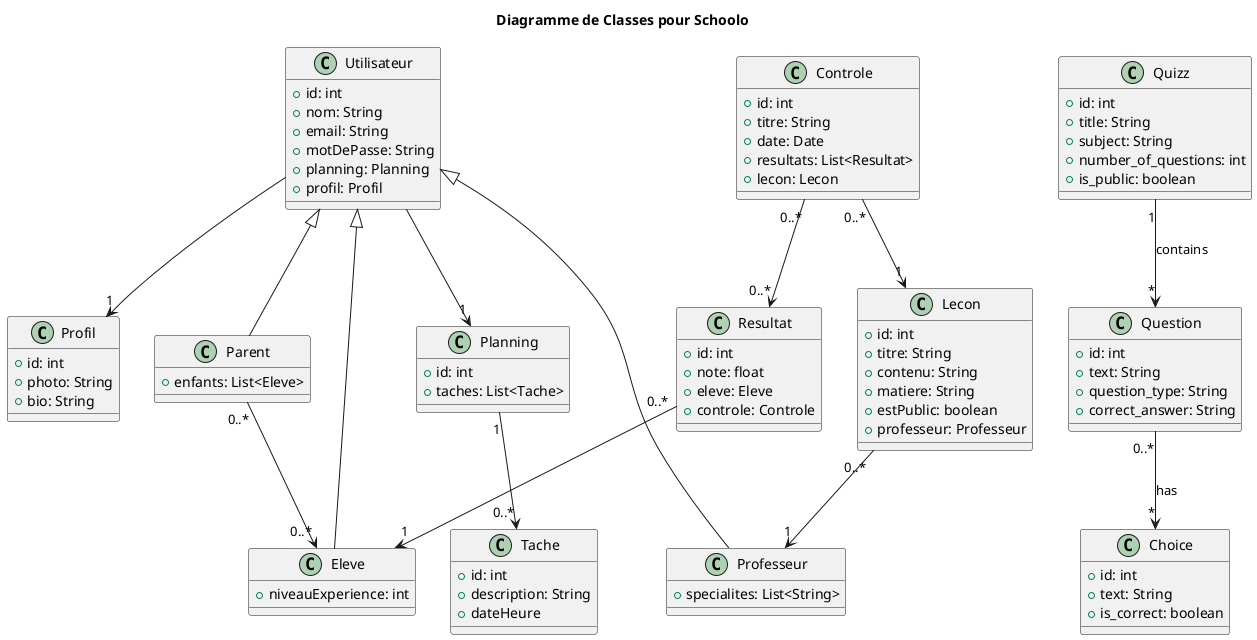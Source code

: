 @startuml
title Diagramme de Classes pour Schoolo

class Utilisateur {
    +id: int
    +nom: String
    +email: String
    +motDePasse: String
    +planning: Planning
    +profil: Profil
}


class Profil {
    +id: int
    +photo: String
    +bio: String
}

class Eleve extends Utilisateur {
    +niveauExperience: int
}

class Professeur extends Utilisateur {
    +specialites: List<String>
}

class Parent extends Utilisateur {
    +enfants: List<Eleve>
}

class Lecon {
    +id: int
    +titre: String
    +contenu: String
    +matiere: String
    +estPublic: boolean
    +professeur: Professeur
}

class Controle {
    +id: int
    +titre: String
    +date: Date
    +resultats: List<Resultat>
    +lecon: Lecon
}

class Resultat {
    +id: int
    +note: float
    +eleve: Eleve
    +controle: Controle
}

class Planning {
    +id: int
    +taches: List<Tache>
}

class Tache {
    +id: int
    +description: String
    +dateHeure
}
class Quizz {
    +id: int
    +title: String
    +subject: String
    +number_of_questions: int
    +is_public: boolean
}

class Question {
    +id: int
    +text: String
    +question_type: String
    +correct_answer: String
}

class Choice {
    +id: int
    +text: String
    +is_correct: boolean
}

Quizz "1" --> "*" Question : contains
Question "0..*" --> "*" Choice : has
Utilisateur  --> "1" Planning
Utilisateur  --> "1" Profil
Parent "0..*" --> "0..*" Eleve
Lecon "0..*" --> "1" Professeur
Controle "0..*" --> "1" Lecon
Resultat "0..*" --> "1" Eleve
Controle "0..*" --> "0..*" Resultat
Planning "1" --> "0..*" Tache



@enduml
